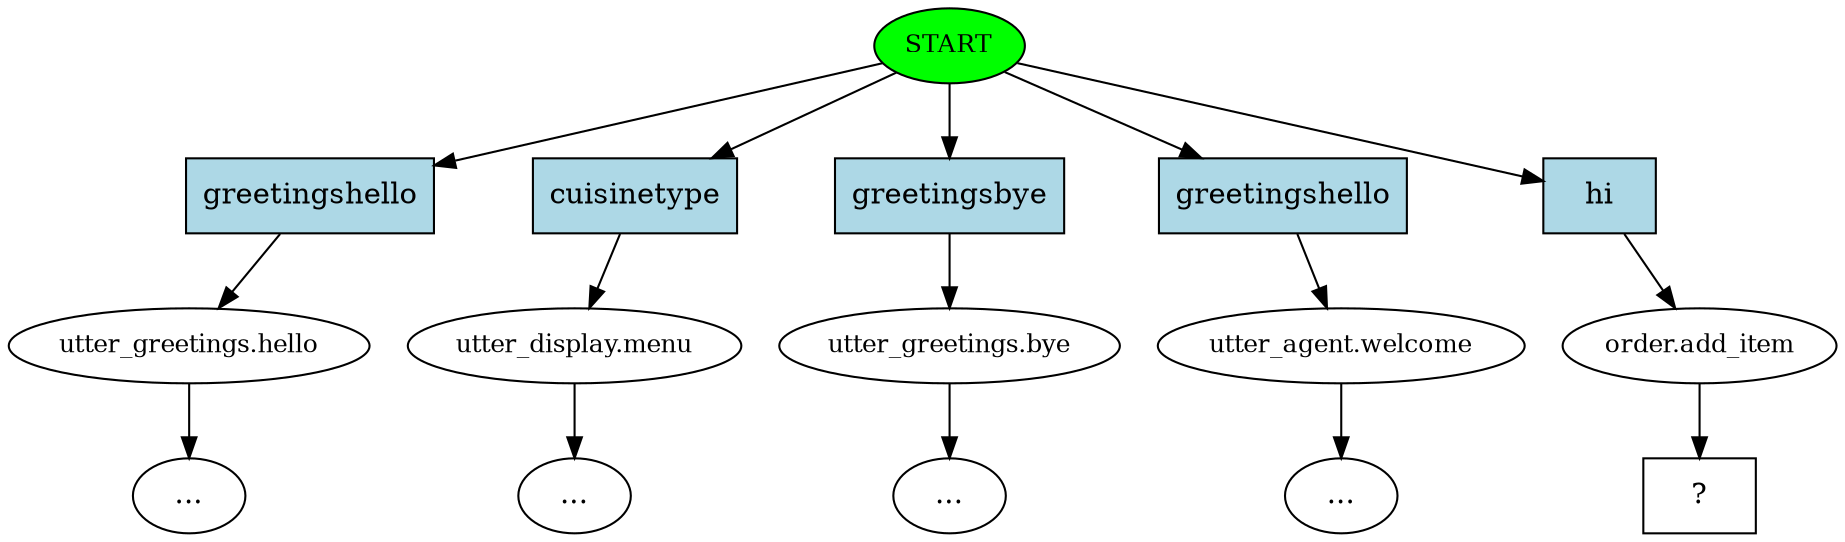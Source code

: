 digraph  {
0 [class="start active", fillcolor=green, fontsize=12, label=START, style=filled];
1 [class="", fontsize=12, label="utter_greetings.hello"];
2 [class="", fontsize=12, label="utter_display.menu"];
"-10" [class=ellipsis, label="..."];
9 [class="", fontsize=12, label="utter_greetings.bye"];
"-11" [class=ellipsis, label="..."];
"-13" [class=ellipsis, label="..."];
12 [class="", fontsize=12, label="utter_agent.welcome"];
"-17" [class=ellipsis, label="..."];
16 [class=active, fontsize=12, label="order.add_item"];
17 [class="intent dashed active", label="  ?  ", shape=rect];
18 [class=intent, fillcolor=lightblue, label=greetingshello, shape=rect, style=filled];
19 [class=intent, fillcolor=lightblue, label=cuisinetype, shape=rect, style=filled];
20 [class=intent, fillcolor=lightblue, label=greetingsbye, shape=rect, style=filled];
21 [class=intent, fillcolor=lightblue, label=greetingshello, shape=rect, style=filled];
22 [class="intent active", fillcolor=lightblue, label=hi, shape=rect, style=filled];
0 -> 18  [class="", key=0];
0 -> 19  [class="", key=0];
0 -> 20  [class="", key=0];
0 -> 21  [class="", key=0];
0 -> 22  [class=active, key=0];
1 -> "-13"  [class="", key=NONE, label=""];
2 -> "-10"  [class="", key=NONE, label=""];
9 -> "-11"  [class="", key=NONE, label=""];
12 -> "-17"  [class="", key=NONE, label=""];
16 -> 17  [class=active, key=NONE, label=""];
18 -> 1  [class="", key=0];
19 -> 2  [class="", key=0];
20 -> 9  [class="", key=0];
21 -> 12  [class="", key=0];
22 -> 16  [class=active, key=0];
}
